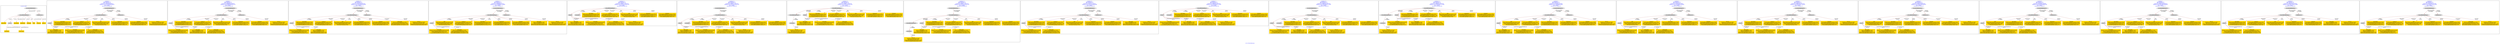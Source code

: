 digraph n0 {
fontcolor="blue"
remincross="true"
label="s12-s-19-artworks.json"
subgraph cluster_0 {
label="1-correct model"
n2[style="filled",color="white",fillcolor="lightgray",label="CulturalHeritageObject1"];
n3[shape="plaintext",style="filled",fillcolor="gold",label="date_made"];
n4[style="filled",color="white",fillcolor="lightgray",label="Person1"];
n5[shape="plaintext",style="filled",fillcolor="gold",label="description"];
n6[shape="plaintext",style="filled",fillcolor="gold",label="dimensions"];
n7[shape="plaintext",style="filled",fillcolor="gold",label="technique"];
n8[shape="plaintext",style="filled",fillcolor="gold",label="title"];
n9[shape="plaintext",style="filled",fillcolor="gold",label="access_id"];
n10[shape="plaintext",style="filled",fillcolor="gold",label="nationality"];
n11[shape="plaintext",style="filled",fillcolor="gold",label="artist_name"];
n12[style="filled",color="white",fillcolor="lightgray",label="EuropeanaAggregation1"];
n13[style="filled",color="white",fillcolor="lightgray",label="WebResource1"];
n14[shape="plaintext",style="filled",fillcolor="gold",label="img_url"];
}
subgraph cluster_1 {
label="candidate 0\nlink coherence:1.0\nnode coherence:1.0\nconfidence:0.4976429843895511\nmapping score:0.6103254392409615\ncost:11.99957\n-precision:0.83-recall:0.83"
n16[style="filled",color="white",fillcolor="lightgray",label="CulturalHeritageObject1"];
n17[style="filled",color="white",fillcolor="lightgray",label="Person1"];
n18[style="filled",color="white",fillcolor="lightgray",label="EuropeanaAggregation1"];
n19[style="filled",color="white",fillcolor="lightgray",label="WebResource1"];
n20[shape="plaintext",style="filled",fillcolor="gold",label="description\n[Person,biographicalInformation,0.452]\n[CulturalHeritageObject,description,0.363]\n[CulturalHeritageObject,title,0.134]\n[CulturalHeritageObject,provenance,0.051]"];
n21[shape="plaintext",style="filled",fillcolor="gold",label="access_id\n[CulturalHeritageObject,extent,0.601]\n[CulturalHeritageObject,description,0.171]\n[CulturalHeritageObject,provenance,0.119]\n[CulturalHeritageObject,title,0.109]"];
n22[shape="plaintext",style="filled",fillcolor="gold",label="date_made\n[Person,dateOfDeath,0.402]\n[Person,dateOfBirth,0.375]\n[CulturalHeritageObject,created,0.115]\n[Person,biographicalInformation,0.109]"];
n23[shape="plaintext",style="filled",fillcolor="gold",label="nationality\n[Person,countryAssociatedWithThePerson,0.862]\n[Person,biographicalInformation,0.079]\n[CulturalHeritageObject,title,0.032]\n[CulturalHeritageObject,description,0.028]"];
n24[shape="plaintext",style="filled",fillcolor="gold",label="title\n[CulturalHeritageObject,description,0.325]\n[Person,biographicalInformation,0.303]\n[CulturalHeritageObject,title,0.279]\n[Document,classLink,0.093]"];
n25[shape="plaintext",style="filled",fillcolor="gold",label="img_url\n[WebResource,classLink,0.685]\n[Document,classLink,0.166]\n[CulturalHeritageObject,provenance,0.088]\n[Person,biographicalInformation,0.06]"];
n26[shape="plaintext",style="filled",fillcolor="gold",label="artist_name\n[Person,nameOfThePerson,0.455]\n[Person,biographicalInformation,0.392]\n[CulturalHeritageObject,description,0.078]\n[CulturalHeritageObject,provenance,0.074]"];
n27[shape="plaintext",style="filled",fillcolor="gold",label="dimensions\n[CulturalHeritageObject,extent,0.632]\n[CulturalHeritageObject,description,0.154]\n[CulturalHeritageObject,title,0.114]\n[CulturalHeritageObject,medium,0.1]"];
n28[shape="plaintext",style="filled",fillcolor="gold",label="technique\n[CulturalHeritageObject,medium,0.683]\n[CulturalHeritageObject,description,0.149]\n[Person,biographicalInformation,0.097]\n[CulturalHeritageObject,title,0.072]"];
}
subgraph cluster_2 {
label="candidate 1\nlink coherence:1.0\nnode coherence:1.0\nconfidence:0.49466836792888014\nmapping score:0.6093339004207378\ncost:11.99957\n-precision:0.83-recall:0.83"
n30[style="filled",color="white",fillcolor="lightgray",label="CulturalHeritageObject1"];
n31[style="filled",color="white",fillcolor="lightgray",label="Person1"];
n32[style="filled",color="white",fillcolor="lightgray",label="EuropeanaAggregation1"];
n33[style="filled",color="white",fillcolor="lightgray",label="WebResource1"];
n34[shape="plaintext",style="filled",fillcolor="gold",label="description\n[Person,biographicalInformation,0.452]\n[CulturalHeritageObject,description,0.363]\n[CulturalHeritageObject,title,0.134]\n[CulturalHeritageObject,provenance,0.051]"];
n35[shape="plaintext",style="filled",fillcolor="gold",label="access_id\n[CulturalHeritageObject,extent,0.601]\n[CulturalHeritageObject,description,0.171]\n[CulturalHeritageObject,provenance,0.119]\n[CulturalHeritageObject,title,0.109]"];
n36[shape="plaintext",style="filled",fillcolor="gold",label="nationality\n[Person,countryAssociatedWithThePerson,0.862]\n[Person,biographicalInformation,0.079]\n[CulturalHeritageObject,title,0.032]\n[CulturalHeritageObject,description,0.028]"];
n37[shape="plaintext",style="filled",fillcolor="gold",label="title\n[CulturalHeritageObject,description,0.325]\n[Person,biographicalInformation,0.303]\n[CulturalHeritageObject,title,0.279]\n[Document,classLink,0.093]"];
n38[shape="plaintext",style="filled",fillcolor="gold",label="img_url\n[WebResource,classLink,0.685]\n[Document,classLink,0.166]\n[CulturalHeritageObject,provenance,0.088]\n[Person,biographicalInformation,0.06]"];
n39[shape="plaintext",style="filled",fillcolor="gold",label="date_made\n[Person,dateOfDeath,0.402]\n[Person,dateOfBirth,0.375]\n[CulturalHeritageObject,created,0.115]\n[Person,biographicalInformation,0.109]"];
n40[shape="plaintext",style="filled",fillcolor="gold",label="artist_name\n[Person,nameOfThePerson,0.455]\n[Person,biographicalInformation,0.392]\n[CulturalHeritageObject,description,0.078]\n[CulturalHeritageObject,provenance,0.074]"];
n41[shape="plaintext",style="filled",fillcolor="gold",label="dimensions\n[CulturalHeritageObject,extent,0.632]\n[CulturalHeritageObject,description,0.154]\n[CulturalHeritageObject,title,0.114]\n[CulturalHeritageObject,medium,0.1]"];
n42[shape="plaintext",style="filled",fillcolor="gold",label="technique\n[CulturalHeritageObject,medium,0.683]\n[CulturalHeritageObject,description,0.149]\n[Person,biographicalInformation,0.097]\n[CulturalHeritageObject,title,0.072]"];
}
subgraph cluster_3 {
label="candidate 10\nlink coherence:1.0\nnode coherence:1.0\nconfidence:0.45235744833634794\nmapping score:0.5952302605565604\ncost:11.99957\n-precision:0.75-recall:0.75"
n44[style="filled",color="white",fillcolor="lightgray",label="CulturalHeritageObject1"];
n45[style="filled",color="white",fillcolor="lightgray",label="Person1"];
n46[style="filled",color="white",fillcolor="lightgray",label="EuropeanaAggregation1"];
n47[style="filled",color="white",fillcolor="lightgray",label="WebResource1"];
n48[shape="plaintext",style="filled",fillcolor="gold",label="description\n[Person,biographicalInformation,0.452]\n[CulturalHeritageObject,description,0.363]\n[CulturalHeritageObject,title,0.134]\n[CulturalHeritageObject,provenance,0.051]"];
n49[shape="plaintext",style="filled",fillcolor="gold",label="access_id\n[CulturalHeritageObject,extent,0.601]\n[CulturalHeritageObject,description,0.171]\n[CulturalHeritageObject,provenance,0.119]\n[CulturalHeritageObject,title,0.109]"];
n50[shape="plaintext",style="filled",fillcolor="gold",label="nationality\n[Person,countryAssociatedWithThePerson,0.862]\n[Person,biographicalInformation,0.079]\n[CulturalHeritageObject,title,0.032]\n[CulturalHeritageObject,description,0.028]"];
n51[shape="plaintext",style="filled",fillcolor="gold",label="title\n[CulturalHeritageObject,description,0.325]\n[Person,biographicalInformation,0.303]\n[CulturalHeritageObject,title,0.279]\n[Document,classLink,0.093]"];
n52[shape="plaintext",style="filled",fillcolor="gold",label="img_url\n[WebResource,classLink,0.685]\n[Document,classLink,0.166]\n[CulturalHeritageObject,provenance,0.088]\n[Person,biographicalInformation,0.06]"];
n53[shape="plaintext",style="filled",fillcolor="gold",label="date_made\n[Person,dateOfDeath,0.402]\n[Person,dateOfBirth,0.375]\n[CulturalHeritageObject,created,0.115]\n[Person,biographicalInformation,0.109]"];
n54[shape="plaintext",style="filled",fillcolor="gold",label="dimensions\n[CulturalHeritageObject,extent,0.632]\n[CulturalHeritageObject,description,0.154]\n[CulturalHeritageObject,title,0.114]\n[CulturalHeritageObject,medium,0.1]"];
n55[shape="plaintext",style="filled",fillcolor="gold",label="technique\n[CulturalHeritageObject,medium,0.683]\n[CulturalHeritageObject,description,0.149]\n[Person,biographicalInformation,0.097]\n[CulturalHeritageObject,title,0.072]"];
n56[shape="plaintext",style="filled",fillcolor="gold",label="artist_name\n[Person,nameOfThePerson,0.455]\n[Person,biographicalInformation,0.392]\n[CulturalHeritageObject,description,0.078]\n[CulturalHeritageObject,provenance,0.074]"];
}
subgraph cluster_4 {
label="candidate 11\nlink coherence:1.0\nnode coherence:1.0\nconfidence:0.4456069281435721\nmapping score:0.5929800871589684\ncost:11.99957\n-precision:0.75-recall:0.75"
n58[style="filled",color="white",fillcolor="lightgray",label="CulturalHeritageObject1"];
n59[style="filled",color="white",fillcolor="lightgray",label="Person1"];
n60[style="filled",color="white",fillcolor="lightgray",label="EuropeanaAggregation1"];
n61[style="filled",color="white",fillcolor="lightgray",label="WebResource1"];
n62[shape="plaintext",style="filled",fillcolor="gold",label="title\n[CulturalHeritageObject,description,0.325]\n[Person,biographicalInformation,0.303]\n[CulturalHeritageObject,title,0.279]\n[Document,classLink,0.093]"];
n63[shape="plaintext",style="filled",fillcolor="gold",label="access_id\n[CulturalHeritageObject,extent,0.601]\n[CulturalHeritageObject,description,0.171]\n[CulturalHeritageObject,provenance,0.119]\n[CulturalHeritageObject,title,0.109]"];
n64[shape="plaintext",style="filled",fillcolor="gold",label="nationality\n[Person,countryAssociatedWithThePerson,0.862]\n[Person,biographicalInformation,0.079]\n[CulturalHeritageObject,title,0.032]\n[CulturalHeritageObject,description,0.028]"];
n65[shape="plaintext",style="filled",fillcolor="gold",label="description\n[Person,biographicalInformation,0.452]\n[CulturalHeritageObject,description,0.363]\n[CulturalHeritageObject,title,0.134]\n[CulturalHeritageObject,provenance,0.051]"];
n66[shape="plaintext",style="filled",fillcolor="gold",label="img_url\n[WebResource,classLink,0.685]\n[Document,classLink,0.166]\n[CulturalHeritageObject,provenance,0.088]\n[Person,biographicalInformation,0.06]"];
n67[shape="plaintext",style="filled",fillcolor="gold",label="artist_name\n[Person,nameOfThePerson,0.455]\n[Person,biographicalInformation,0.392]\n[CulturalHeritageObject,description,0.078]\n[CulturalHeritageObject,provenance,0.074]"];
n68[shape="plaintext",style="filled",fillcolor="gold",label="dimensions\n[CulturalHeritageObject,extent,0.632]\n[CulturalHeritageObject,description,0.154]\n[CulturalHeritageObject,title,0.114]\n[CulturalHeritageObject,medium,0.1]"];
n69[shape="plaintext",style="filled",fillcolor="gold",label="technique\n[CulturalHeritageObject,medium,0.683]\n[CulturalHeritageObject,description,0.149]\n[Person,biographicalInformation,0.097]\n[CulturalHeritageObject,title,0.072]"];
n70[shape="plaintext",style="filled",fillcolor="gold",label="date_made\n[Person,dateOfDeath,0.402]\n[Person,dateOfBirth,0.375]\n[CulturalHeritageObject,created,0.115]\n[Person,biographicalInformation,0.109]"];
}
subgraph cluster_5 {
label="candidate 12\nlink coherence:1.0\nnode coherence:1.0\nconfidence:0.4399671178592239\nmapping score:0.5911001503975191\ncost:10.9998\n-precision:0.64-recall:0.58"
n72[style="filled",color="white",fillcolor="lightgray",label="CulturalHeritageObject1"];
n73[style="filled",color="white",fillcolor="lightgray",label="Person1"];
n74[style="filled",color="white",fillcolor="lightgray",label="Document1"];
n75[shape="plaintext",style="filled",fillcolor="gold",label="description\n[Person,biographicalInformation,0.452]\n[CulturalHeritageObject,description,0.363]\n[CulturalHeritageObject,title,0.134]\n[CulturalHeritageObject,provenance,0.051]"];
n76[shape="plaintext",style="filled",fillcolor="gold",label="access_id\n[CulturalHeritageObject,extent,0.601]\n[CulturalHeritageObject,description,0.171]\n[CulturalHeritageObject,provenance,0.119]\n[CulturalHeritageObject,title,0.109]"];
n77[shape="plaintext",style="filled",fillcolor="gold",label="date_made\n[Person,dateOfDeath,0.402]\n[Person,dateOfBirth,0.375]\n[CulturalHeritageObject,created,0.115]\n[Person,biographicalInformation,0.109]"];
n78[shape="plaintext",style="filled",fillcolor="gold",label="nationality\n[Person,countryAssociatedWithThePerson,0.862]\n[Person,biographicalInformation,0.079]\n[CulturalHeritageObject,title,0.032]\n[CulturalHeritageObject,description,0.028]"];
n79[shape="plaintext",style="filled",fillcolor="gold",label="title\n[CulturalHeritageObject,description,0.325]\n[Person,biographicalInformation,0.303]\n[CulturalHeritageObject,title,0.279]\n[Document,classLink,0.093]"];
n80[shape="plaintext",style="filled",fillcolor="gold",label="artist_name\n[Person,nameOfThePerson,0.455]\n[Person,biographicalInformation,0.392]\n[CulturalHeritageObject,description,0.078]\n[CulturalHeritageObject,provenance,0.074]"];
n81[shape="plaintext",style="filled",fillcolor="gold",label="img_url\n[WebResource,classLink,0.685]\n[Document,classLink,0.166]\n[CulturalHeritageObject,provenance,0.088]\n[Person,biographicalInformation,0.06]"];
n82[shape="plaintext",style="filled",fillcolor="gold",label="dimensions\n[CulturalHeritageObject,extent,0.632]\n[CulturalHeritageObject,description,0.154]\n[CulturalHeritageObject,title,0.114]\n[CulturalHeritageObject,medium,0.1]"];
n83[shape="plaintext",style="filled",fillcolor="gold",label="technique\n[CulturalHeritageObject,medium,0.683]\n[CulturalHeritageObject,description,0.149]\n[Person,biographicalInformation,0.097]\n[CulturalHeritageObject,title,0.072]"];
}
subgraph cluster_6 {
label="candidate 13\nlink coherence:1.0\nnode coherence:1.0\nconfidence:0.4399671178592239\nmapping score:0.5911001503975191\ncost:11.99967\n-precision:0.67-recall:0.67"
n85[style="filled",color="white",fillcolor="lightgray",label="CulturalHeritageObject1"];
n86[style="filled",color="white",fillcolor="lightgray",label="Person1"];
n87[style="filled",color="white",fillcolor="lightgray",label="Document1"];
n88[style="filled",color="white",fillcolor="lightgray",label="EuropeanaAggregation1"];
n89[shape="plaintext",style="filled",fillcolor="gold",label="description\n[Person,biographicalInformation,0.452]\n[CulturalHeritageObject,description,0.363]\n[CulturalHeritageObject,title,0.134]\n[CulturalHeritageObject,provenance,0.051]"];
n90[shape="plaintext",style="filled",fillcolor="gold",label="access_id\n[CulturalHeritageObject,extent,0.601]\n[CulturalHeritageObject,description,0.171]\n[CulturalHeritageObject,provenance,0.119]\n[CulturalHeritageObject,title,0.109]"];
n91[shape="plaintext",style="filled",fillcolor="gold",label="date_made\n[Person,dateOfDeath,0.402]\n[Person,dateOfBirth,0.375]\n[CulturalHeritageObject,created,0.115]\n[Person,biographicalInformation,0.109]"];
n92[shape="plaintext",style="filled",fillcolor="gold",label="nationality\n[Person,countryAssociatedWithThePerson,0.862]\n[Person,biographicalInformation,0.079]\n[CulturalHeritageObject,title,0.032]\n[CulturalHeritageObject,description,0.028]"];
n93[shape="plaintext",style="filled",fillcolor="gold",label="title\n[CulturalHeritageObject,description,0.325]\n[Person,biographicalInformation,0.303]\n[CulturalHeritageObject,title,0.279]\n[Document,classLink,0.093]"];
n94[shape="plaintext",style="filled",fillcolor="gold",label="artist_name\n[Person,nameOfThePerson,0.455]\n[Person,biographicalInformation,0.392]\n[CulturalHeritageObject,description,0.078]\n[CulturalHeritageObject,provenance,0.074]"];
n95[shape="plaintext",style="filled",fillcolor="gold",label="img_url\n[WebResource,classLink,0.685]\n[Document,classLink,0.166]\n[CulturalHeritageObject,provenance,0.088]\n[Person,biographicalInformation,0.06]"];
n96[shape="plaintext",style="filled",fillcolor="gold",label="dimensions\n[CulturalHeritageObject,extent,0.632]\n[CulturalHeritageObject,description,0.154]\n[CulturalHeritageObject,title,0.114]\n[CulturalHeritageObject,medium,0.1]"];
n97[shape="plaintext",style="filled",fillcolor="gold",label="technique\n[CulturalHeritageObject,medium,0.683]\n[CulturalHeritageObject,description,0.149]\n[Person,biographicalInformation,0.097]\n[CulturalHeritageObject,title,0.072]"];
}
subgraph cluster_7 {
label="candidate 14\nlink coherence:1.0\nnode coherence:1.0\nconfidence:0.4399671178592239\nmapping score:0.5911001503975191\ncost:11.99979\n-precision:0.58-recall:0.58"
n99[style="filled",color="white",fillcolor="lightgray",label="CulturalHeritageObject1"];
n100[style="filled",color="white",fillcolor="lightgray",label="CulturalHeritageObject2"];
n101[style="filled",color="white",fillcolor="lightgray",label="Person1"];
n102[style="filled",color="white",fillcolor="lightgray",label="Document2"];
n103[shape="plaintext",style="filled",fillcolor="gold",label="description\n[Person,biographicalInformation,0.452]\n[CulturalHeritageObject,description,0.363]\n[CulturalHeritageObject,title,0.134]\n[CulturalHeritageObject,provenance,0.051]"];
n104[shape="plaintext",style="filled",fillcolor="gold",label="access_id\n[CulturalHeritageObject,extent,0.601]\n[CulturalHeritageObject,description,0.171]\n[CulturalHeritageObject,provenance,0.119]\n[CulturalHeritageObject,title,0.109]"];
n105[shape="plaintext",style="filled",fillcolor="gold",label="date_made\n[Person,dateOfDeath,0.402]\n[Person,dateOfBirth,0.375]\n[CulturalHeritageObject,created,0.115]\n[Person,biographicalInformation,0.109]"];
n106[shape="plaintext",style="filled",fillcolor="gold",label="nationality\n[Person,countryAssociatedWithThePerson,0.862]\n[Person,biographicalInformation,0.079]\n[CulturalHeritageObject,title,0.032]\n[CulturalHeritageObject,description,0.028]"];
n107[shape="plaintext",style="filled",fillcolor="gold",label="title\n[CulturalHeritageObject,description,0.325]\n[Person,biographicalInformation,0.303]\n[CulturalHeritageObject,title,0.279]\n[Document,classLink,0.093]"];
n108[shape="plaintext",style="filled",fillcolor="gold",label="img_url\n[WebResource,classLink,0.685]\n[Document,classLink,0.166]\n[CulturalHeritageObject,provenance,0.088]\n[Person,biographicalInformation,0.06]"];
n109[shape="plaintext",style="filled",fillcolor="gold",label="artist_name\n[Person,nameOfThePerson,0.455]\n[Person,biographicalInformation,0.392]\n[CulturalHeritageObject,description,0.078]\n[CulturalHeritageObject,provenance,0.074]"];
n110[shape="plaintext",style="filled",fillcolor="gold",label="dimensions\n[CulturalHeritageObject,extent,0.632]\n[CulturalHeritageObject,description,0.154]\n[CulturalHeritageObject,title,0.114]\n[CulturalHeritageObject,medium,0.1]"];
n111[shape="plaintext",style="filled",fillcolor="gold",label="technique\n[CulturalHeritageObject,medium,0.683]\n[CulturalHeritageObject,description,0.149]\n[Person,biographicalInformation,0.097]\n[CulturalHeritageObject,title,0.072]"];
}
subgraph cluster_8 {
label="candidate 15\nlink coherence:1.0\nnode coherence:1.0\nconfidence:0.4399671178592239\nmapping score:0.5911001503975191\ncost:12.99966\n-precision:0.62-recall:0.67"
n113[style="filled",color="white",fillcolor="lightgray",label="CulturalHeritageObject1"];
n114[style="filled",color="white",fillcolor="lightgray",label="CulturalHeritageObject2"];
n115[style="filled",color="white",fillcolor="lightgray",label="Person1"];
n116[style="filled",color="white",fillcolor="lightgray",label="Document2"];
n117[style="filled",color="white",fillcolor="lightgray",label="EuropeanaAggregation1"];
n118[shape="plaintext",style="filled",fillcolor="gold",label="description\n[Person,biographicalInformation,0.452]\n[CulturalHeritageObject,description,0.363]\n[CulturalHeritageObject,title,0.134]\n[CulturalHeritageObject,provenance,0.051]"];
n119[shape="plaintext",style="filled",fillcolor="gold",label="access_id\n[CulturalHeritageObject,extent,0.601]\n[CulturalHeritageObject,description,0.171]\n[CulturalHeritageObject,provenance,0.119]\n[CulturalHeritageObject,title,0.109]"];
n120[shape="plaintext",style="filled",fillcolor="gold",label="date_made\n[Person,dateOfDeath,0.402]\n[Person,dateOfBirth,0.375]\n[CulturalHeritageObject,created,0.115]\n[Person,biographicalInformation,0.109]"];
n121[shape="plaintext",style="filled",fillcolor="gold",label="nationality\n[Person,countryAssociatedWithThePerson,0.862]\n[Person,biographicalInformation,0.079]\n[CulturalHeritageObject,title,0.032]\n[CulturalHeritageObject,description,0.028]"];
n122[shape="plaintext",style="filled",fillcolor="gold",label="title\n[CulturalHeritageObject,description,0.325]\n[Person,biographicalInformation,0.303]\n[CulturalHeritageObject,title,0.279]\n[Document,classLink,0.093]"];
n123[shape="plaintext",style="filled",fillcolor="gold",label="img_url\n[WebResource,classLink,0.685]\n[Document,classLink,0.166]\n[CulturalHeritageObject,provenance,0.088]\n[Person,biographicalInformation,0.06]"];
n124[shape="plaintext",style="filled",fillcolor="gold",label="artist_name\n[Person,nameOfThePerson,0.455]\n[Person,biographicalInformation,0.392]\n[CulturalHeritageObject,description,0.078]\n[CulturalHeritageObject,provenance,0.074]"];
n125[shape="plaintext",style="filled",fillcolor="gold",label="dimensions\n[CulturalHeritageObject,extent,0.632]\n[CulturalHeritageObject,description,0.154]\n[CulturalHeritageObject,title,0.114]\n[CulturalHeritageObject,medium,0.1]"];
n126[shape="plaintext",style="filled",fillcolor="gold",label="technique\n[CulturalHeritageObject,medium,0.683]\n[CulturalHeritageObject,description,0.149]\n[Person,biographicalInformation,0.097]\n[CulturalHeritageObject,title,0.072]"];
}
subgraph cluster_9 {
label="candidate 16\nlink coherence:1.0\nnode coherence:1.0\nconfidence:0.4370222772585371\nmapping score:0.5901185368639568\ncost:11.99957\n-precision:0.83-recall:0.83"
n128[style="filled",color="white",fillcolor="lightgray",label="CulturalHeritageObject1"];
n129[style="filled",color="white",fillcolor="lightgray",label="Person1"];
n130[style="filled",color="white",fillcolor="lightgray",label="EuropeanaAggregation1"];
n131[style="filled",color="white",fillcolor="lightgray",label="WebResource1"];
n132[shape="plaintext",style="filled",fillcolor="gold",label="description\n[Person,biographicalInformation,0.452]\n[CulturalHeritageObject,description,0.363]\n[CulturalHeritageObject,title,0.134]\n[CulturalHeritageObject,provenance,0.051]"];
n133[shape="plaintext",style="filled",fillcolor="gold",label="access_id\n[CulturalHeritageObject,extent,0.601]\n[CulturalHeritageObject,description,0.171]\n[CulturalHeritageObject,provenance,0.119]\n[CulturalHeritageObject,title,0.109]"];
n134[shape="plaintext",style="filled",fillcolor="gold",label="nationality\n[Person,countryAssociatedWithThePerson,0.862]\n[Person,biographicalInformation,0.079]\n[CulturalHeritageObject,title,0.032]\n[CulturalHeritageObject,description,0.028]"];
n135[shape="plaintext",style="filled",fillcolor="gold",label="title\n[CulturalHeritageObject,description,0.325]\n[Person,biographicalInformation,0.303]\n[CulturalHeritageObject,title,0.279]\n[Document,classLink,0.093]"];
n136[shape="plaintext",style="filled",fillcolor="gold",label="img_url\n[WebResource,classLink,0.685]\n[Document,classLink,0.166]\n[CulturalHeritageObject,provenance,0.088]\n[Person,biographicalInformation,0.06]"];
n137[shape="plaintext",style="filled",fillcolor="gold",label="artist_name\n[Person,nameOfThePerson,0.455]\n[Person,biographicalInformation,0.392]\n[CulturalHeritageObject,description,0.078]\n[CulturalHeritageObject,provenance,0.074]"];
n138[shape="plaintext",style="filled",fillcolor="gold",label="dimensions\n[CulturalHeritageObject,extent,0.632]\n[CulturalHeritageObject,description,0.154]\n[CulturalHeritageObject,title,0.114]\n[CulturalHeritageObject,medium,0.1]"];
n139[shape="plaintext",style="filled",fillcolor="gold",label="technique\n[CulturalHeritageObject,medium,0.683]\n[CulturalHeritageObject,description,0.149]\n[Person,biographicalInformation,0.097]\n[CulturalHeritageObject,title,0.072]"];
n140[shape="plaintext",style="filled",fillcolor="gold",label="date_made\n[Person,dateOfDeath,0.402]\n[Person,dateOfBirth,0.375]\n[CulturalHeritageObject,created,0.115]\n[Person,biographicalInformation,0.109]"];
}
subgraph cluster_10 {
label="candidate 17\nlink coherence:1.0\nnode coherence:1.0\nconfidence:0.43699250139855284\nmapping score:0.5901086115772954\ncost:10.9998\n-precision:0.64-recall:0.58"
n142[style="filled",color="white",fillcolor="lightgray",label="CulturalHeritageObject1"];
n143[style="filled",color="white",fillcolor="lightgray",label="Person1"];
n144[style="filled",color="white",fillcolor="lightgray",label="Document1"];
n145[shape="plaintext",style="filled",fillcolor="gold",label="description\n[Person,biographicalInformation,0.452]\n[CulturalHeritageObject,description,0.363]\n[CulturalHeritageObject,title,0.134]\n[CulturalHeritageObject,provenance,0.051]"];
n146[shape="plaintext",style="filled",fillcolor="gold",label="access_id\n[CulturalHeritageObject,extent,0.601]\n[CulturalHeritageObject,description,0.171]\n[CulturalHeritageObject,provenance,0.119]\n[CulturalHeritageObject,title,0.109]"];
n147[shape="plaintext",style="filled",fillcolor="gold",label="nationality\n[Person,countryAssociatedWithThePerson,0.862]\n[Person,biographicalInformation,0.079]\n[CulturalHeritageObject,title,0.032]\n[CulturalHeritageObject,description,0.028]"];
n148[shape="plaintext",style="filled",fillcolor="gold",label="title\n[CulturalHeritageObject,description,0.325]\n[Person,biographicalInformation,0.303]\n[CulturalHeritageObject,title,0.279]\n[Document,classLink,0.093]"];
n149[shape="plaintext",style="filled",fillcolor="gold",label="date_made\n[Person,dateOfDeath,0.402]\n[Person,dateOfBirth,0.375]\n[CulturalHeritageObject,created,0.115]\n[Person,biographicalInformation,0.109]"];
n150[shape="plaintext",style="filled",fillcolor="gold",label="artist_name\n[Person,nameOfThePerson,0.455]\n[Person,biographicalInformation,0.392]\n[CulturalHeritageObject,description,0.078]\n[CulturalHeritageObject,provenance,0.074]"];
n151[shape="plaintext",style="filled",fillcolor="gold",label="img_url\n[WebResource,classLink,0.685]\n[Document,classLink,0.166]\n[CulturalHeritageObject,provenance,0.088]\n[Person,biographicalInformation,0.06]"];
n152[shape="plaintext",style="filled",fillcolor="gold",label="dimensions\n[CulturalHeritageObject,extent,0.632]\n[CulturalHeritageObject,description,0.154]\n[CulturalHeritageObject,title,0.114]\n[CulturalHeritageObject,medium,0.1]"];
n153[shape="plaintext",style="filled",fillcolor="gold",label="technique\n[CulturalHeritageObject,medium,0.683]\n[CulturalHeritageObject,description,0.149]\n[Person,biographicalInformation,0.097]\n[CulturalHeritageObject,title,0.072]"];
}
subgraph cluster_11 {
label="candidate 18\nlink coherence:1.0\nnode coherence:1.0\nconfidence:0.43699250139855284\nmapping score:0.5901086115772954\ncost:11.99967\n-precision:0.67-recall:0.67"
n155[style="filled",color="white",fillcolor="lightgray",label="CulturalHeritageObject1"];
n156[style="filled",color="white",fillcolor="lightgray",label="Person1"];
n157[style="filled",color="white",fillcolor="lightgray",label="Document1"];
n158[style="filled",color="white",fillcolor="lightgray",label="EuropeanaAggregation1"];
n159[shape="plaintext",style="filled",fillcolor="gold",label="description\n[Person,biographicalInformation,0.452]\n[CulturalHeritageObject,description,0.363]\n[CulturalHeritageObject,title,0.134]\n[CulturalHeritageObject,provenance,0.051]"];
n160[shape="plaintext",style="filled",fillcolor="gold",label="access_id\n[CulturalHeritageObject,extent,0.601]\n[CulturalHeritageObject,description,0.171]\n[CulturalHeritageObject,provenance,0.119]\n[CulturalHeritageObject,title,0.109]"];
n161[shape="plaintext",style="filled",fillcolor="gold",label="nationality\n[Person,countryAssociatedWithThePerson,0.862]\n[Person,biographicalInformation,0.079]\n[CulturalHeritageObject,title,0.032]\n[CulturalHeritageObject,description,0.028]"];
n162[shape="plaintext",style="filled",fillcolor="gold",label="title\n[CulturalHeritageObject,description,0.325]\n[Person,biographicalInformation,0.303]\n[CulturalHeritageObject,title,0.279]\n[Document,classLink,0.093]"];
n163[shape="plaintext",style="filled",fillcolor="gold",label="date_made\n[Person,dateOfDeath,0.402]\n[Person,dateOfBirth,0.375]\n[CulturalHeritageObject,created,0.115]\n[Person,biographicalInformation,0.109]"];
n164[shape="plaintext",style="filled",fillcolor="gold",label="artist_name\n[Person,nameOfThePerson,0.455]\n[Person,biographicalInformation,0.392]\n[CulturalHeritageObject,description,0.078]\n[CulturalHeritageObject,provenance,0.074]"];
n165[shape="plaintext",style="filled",fillcolor="gold",label="img_url\n[WebResource,classLink,0.685]\n[Document,classLink,0.166]\n[CulturalHeritageObject,provenance,0.088]\n[Person,biographicalInformation,0.06]"];
n166[shape="plaintext",style="filled",fillcolor="gold",label="dimensions\n[CulturalHeritageObject,extent,0.632]\n[CulturalHeritageObject,description,0.154]\n[CulturalHeritageObject,title,0.114]\n[CulturalHeritageObject,medium,0.1]"];
n167[shape="plaintext",style="filled",fillcolor="gold",label="technique\n[CulturalHeritageObject,medium,0.683]\n[CulturalHeritageObject,description,0.149]\n[Person,biographicalInformation,0.097]\n[CulturalHeritageObject,title,0.072]"];
}
subgraph cluster_12 {
label="candidate 19\nlink coherence:1.0\nnode coherence:1.0\nconfidence:0.43699250139855284\nmapping score:0.5901086115772954\ncost:11.99979\n-precision:0.58-recall:0.58"
n169[style="filled",color="white",fillcolor="lightgray",label="CulturalHeritageObject1"];
n170[style="filled",color="white",fillcolor="lightgray",label="CulturalHeritageObject2"];
n171[style="filled",color="white",fillcolor="lightgray",label="Person1"];
n172[style="filled",color="white",fillcolor="lightgray",label="Document2"];
n173[shape="plaintext",style="filled",fillcolor="gold",label="description\n[Person,biographicalInformation,0.452]\n[CulturalHeritageObject,description,0.363]\n[CulturalHeritageObject,title,0.134]\n[CulturalHeritageObject,provenance,0.051]"];
n174[shape="plaintext",style="filled",fillcolor="gold",label="access_id\n[CulturalHeritageObject,extent,0.601]\n[CulturalHeritageObject,description,0.171]\n[CulturalHeritageObject,provenance,0.119]\n[CulturalHeritageObject,title,0.109]"];
n175[shape="plaintext",style="filled",fillcolor="gold",label="nationality\n[Person,countryAssociatedWithThePerson,0.862]\n[Person,biographicalInformation,0.079]\n[CulturalHeritageObject,title,0.032]\n[CulturalHeritageObject,description,0.028]"];
n176[shape="plaintext",style="filled",fillcolor="gold",label="title\n[CulturalHeritageObject,description,0.325]\n[Person,biographicalInformation,0.303]\n[CulturalHeritageObject,title,0.279]\n[Document,classLink,0.093]"];
n177[shape="plaintext",style="filled",fillcolor="gold",label="img_url\n[WebResource,classLink,0.685]\n[Document,classLink,0.166]\n[CulturalHeritageObject,provenance,0.088]\n[Person,biographicalInformation,0.06]"];
n178[shape="plaintext",style="filled",fillcolor="gold",label="date_made\n[Person,dateOfDeath,0.402]\n[Person,dateOfBirth,0.375]\n[CulturalHeritageObject,created,0.115]\n[Person,biographicalInformation,0.109]"];
n179[shape="plaintext",style="filled",fillcolor="gold",label="artist_name\n[Person,nameOfThePerson,0.455]\n[Person,biographicalInformation,0.392]\n[CulturalHeritageObject,description,0.078]\n[CulturalHeritageObject,provenance,0.074]"];
n180[shape="plaintext",style="filled",fillcolor="gold",label="dimensions\n[CulturalHeritageObject,extent,0.632]\n[CulturalHeritageObject,description,0.154]\n[CulturalHeritageObject,title,0.114]\n[CulturalHeritageObject,medium,0.1]"];
n181[shape="plaintext",style="filled",fillcolor="gold",label="technique\n[CulturalHeritageObject,medium,0.683]\n[CulturalHeritageObject,description,0.149]\n[Person,biographicalInformation,0.097]\n[CulturalHeritageObject,title,0.072]"];
}
subgraph cluster_13 {
label="candidate 2\nlink coherence:1.0\nnode coherence:1.0\nconfidence:0.4774365527405568\nmapping score:0.60358996202463\ncost:11.99957\n-precision:0.67-recall:0.67"
n183[style="filled",color="white",fillcolor="lightgray",label="CulturalHeritageObject1"];
n184[style="filled",color="white",fillcolor="lightgray",label="Person1"];
n185[style="filled",color="white",fillcolor="lightgray",label="EuropeanaAggregation1"];
n186[style="filled",color="white",fillcolor="lightgray",label="WebResource1"];
n187[shape="plaintext",style="filled",fillcolor="gold",label="title\n[CulturalHeritageObject,description,0.325]\n[Person,biographicalInformation,0.303]\n[CulturalHeritageObject,title,0.279]\n[Document,classLink,0.093]"];
n188[shape="plaintext",style="filled",fillcolor="gold",label="access_id\n[CulturalHeritageObject,extent,0.601]\n[CulturalHeritageObject,description,0.171]\n[CulturalHeritageObject,provenance,0.119]\n[CulturalHeritageObject,title,0.109]"];
n189[shape="plaintext",style="filled",fillcolor="gold",label="date_made\n[Person,dateOfDeath,0.402]\n[Person,dateOfBirth,0.375]\n[CulturalHeritageObject,created,0.115]\n[Person,biographicalInformation,0.109]"];
n190[shape="plaintext",style="filled",fillcolor="gold",label="nationality\n[Person,countryAssociatedWithThePerson,0.862]\n[Person,biographicalInformation,0.079]\n[CulturalHeritageObject,title,0.032]\n[CulturalHeritageObject,description,0.028]"];
n191[shape="plaintext",style="filled",fillcolor="gold",label="description\n[Person,biographicalInformation,0.452]\n[CulturalHeritageObject,description,0.363]\n[CulturalHeritageObject,title,0.134]\n[CulturalHeritageObject,provenance,0.051]"];
n192[shape="plaintext",style="filled",fillcolor="gold",label="img_url\n[WebResource,classLink,0.685]\n[Document,classLink,0.166]\n[CulturalHeritageObject,provenance,0.088]\n[Person,biographicalInformation,0.06]"];
n193[shape="plaintext",style="filled",fillcolor="gold",label="artist_name\n[Person,nameOfThePerson,0.455]\n[Person,biographicalInformation,0.392]\n[CulturalHeritageObject,description,0.078]\n[CulturalHeritageObject,provenance,0.074]"];
n194[shape="plaintext",style="filled",fillcolor="gold",label="dimensions\n[CulturalHeritageObject,extent,0.632]\n[CulturalHeritageObject,description,0.154]\n[CulturalHeritageObject,title,0.114]\n[CulturalHeritageObject,medium,0.1]"];
n195[shape="plaintext",style="filled",fillcolor="gold",label="technique\n[CulturalHeritageObject,medium,0.683]\n[CulturalHeritageObject,description,0.149]\n[Person,biographicalInformation,0.097]\n[CulturalHeritageObject,title,0.072]"];
}
subgraph cluster_14 {
label="candidate 3\nlink coherence:1.0\nnode coherence:1.0\nconfidence:0.4744619362798857\nmapping score:0.6025984232044063\ncost:11.99957\n-precision:0.67-recall:0.67"
n197[style="filled",color="white",fillcolor="lightgray",label="CulturalHeritageObject1"];
n198[style="filled",color="white",fillcolor="lightgray",label="Person1"];
n199[style="filled",color="white",fillcolor="lightgray",label="EuropeanaAggregation1"];
n200[style="filled",color="white",fillcolor="lightgray",label="WebResource1"];
n201[shape="plaintext",style="filled",fillcolor="gold",label="title\n[CulturalHeritageObject,description,0.325]\n[Person,biographicalInformation,0.303]\n[CulturalHeritageObject,title,0.279]\n[Document,classLink,0.093]"];
n202[shape="plaintext",style="filled",fillcolor="gold",label="access_id\n[CulturalHeritageObject,extent,0.601]\n[CulturalHeritageObject,description,0.171]\n[CulturalHeritageObject,provenance,0.119]\n[CulturalHeritageObject,title,0.109]"];
n203[shape="plaintext",style="filled",fillcolor="gold",label="nationality\n[Person,countryAssociatedWithThePerson,0.862]\n[Person,biographicalInformation,0.079]\n[CulturalHeritageObject,title,0.032]\n[CulturalHeritageObject,description,0.028]"];
n204[shape="plaintext",style="filled",fillcolor="gold",label="description\n[Person,biographicalInformation,0.452]\n[CulturalHeritageObject,description,0.363]\n[CulturalHeritageObject,title,0.134]\n[CulturalHeritageObject,provenance,0.051]"];
n205[shape="plaintext",style="filled",fillcolor="gold",label="img_url\n[WebResource,classLink,0.685]\n[Document,classLink,0.166]\n[CulturalHeritageObject,provenance,0.088]\n[Person,biographicalInformation,0.06]"];
n206[shape="plaintext",style="filled",fillcolor="gold",label="date_made\n[Person,dateOfDeath,0.402]\n[Person,dateOfBirth,0.375]\n[CulturalHeritageObject,created,0.115]\n[Person,biographicalInformation,0.109]"];
n207[shape="plaintext",style="filled",fillcolor="gold",label="artist_name\n[Person,nameOfThePerson,0.455]\n[Person,biographicalInformation,0.392]\n[CulturalHeritageObject,description,0.078]\n[CulturalHeritageObject,provenance,0.074]"];
n208[shape="plaintext",style="filled",fillcolor="gold",label="dimensions\n[CulturalHeritageObject,extent,0.632]\n[CulturalHeritageObject,description,0.154]\n[CulturalHeritageObject,title,0.114]\n[CulturalHeritageObject,medium,0.1]"];
n209[shape="plaintext",style="filled",fillcolor="gold",label="technique\n[CulturalHeritageObject,medium,0.683]\n[CulturalHeritageObject,description,0.149]\n[Person,biographicalInformation,0.097]\n[CulturalHeritageObject,title,0.072]"];
}
subgraph cluster_15 {
label="candidate 4\nlink coherence:1.0\nnode coherence:1.0\nconfidence:0.46885190185552184\nmapping score:0.6007284117296183\ncost:11.99957\n-precision:0.75-recall:0.75"
n211[style="filled",color="white",fillcolor="lightgray",label="CulturalHeritageObject1"];
n212[style="filled",color="white",fillcolor="lightgray",label="Person1"];
n213[style="filled",color="white",fillcolor="lightgray",label="EuropeanaAggregation1"];
n214[style="filled",color="white",fillcolor="lightgray",label="WebResource1"];
n215[shape="plaintext",style="filled",fillcolor="gold",label="description\n[Person,biographicalInformation,0.452]\n[CulturalHeritageObject,description,0.363]\n[CulturalHeritageObject,title,0.134]\n[CulturalHeritageObject,provenance,0.051]"];
n216[shape="plaintext",style="filled",fillcolor="gold",label="access_id\n[CulturalHeritageObject,extent,0.601]\n[CulturalHeritageObject,description,0.171]\n[CulturalHeritageObject,provenance,0.119]\n[CulturalHeritageObject,title,0.109]"];
n217[shape="plaintext",style="filled",fillcolor="gold",label="date_made\n[Person,dateOfDeath,0.402]\n[Person,dateOfBirth,0.375]\n[CulturalHeritageObject,created,0.115]\n[Person,biographicalInformation,0.109]"];
n218[shape="plaintext",style="filled",fillcolor="gold",label="nationality\n[Person,countryAssociatedWithThePerson,0.862]\n[Person,biographicalInformation,0.079]\n[CulturalHeritageObject,title,0.032]\n[CulturalHeritageObject,description,0.028]"];
n219[shape="plaintext",style="filled",fillcolor="gold",label="title\n[CulturalHeritageObject,description,0.325]\n[Person,biographicalInformation,0.303]\n[CulturalHeritageObject,title,0.279]\n[Document,classLink,0.093]"];
n220[shape="plaintext",style="filled",fillcolor="gold",label="img_url\n[WebResource,classLink,0.685]\n[Document,classLink,0.166]\n[CulturalHeritageObject,provenance,0.088]\n[Person,biographicalInformation,0.06]"];
n221[shape="plaintext",style="filled",fillcolor="gold",label="artist_name\n[Person,nameOfThePerson,0.455]\n[Person,biographicalInformation,0.392]\n[CulturalHeritageObject,description,0.078]\n[CulturalHeritageObject,provenance,0.074]"];
n222[shape="plaintext",style="filled",fillcolor="gold",label="dimensions\n[CulturalHeritageObject,extent,0.632]\n[CulturalHeritageObject,description,0.154]\n[CulturalHeritageObject,title,0.114]\n[CulturalHeritageObject,medium,0.1]"];
n223[shape="plaintext",style="filled",fillcolor="gold",label="technique\n[CulturalHeritageObject,medium,0.683]\n[CulturalHeritageObject,description,0.149]\n[Person,biographicalInformation,0.097]\n[CulturalHeritageObject,title,0.072]"];
}
subgraph cluster_16 {
label="candidate 5\nlink coherence:1.0\nnode coherence:1.0\nconfidence:0.4682322069652828\nmapping score:0.6005218467662053\ncost:11.99957\n-precision:0.67-recall:0.67"
n225[style="filled",color="white",fillcolor="lightgray",label="CulturalHeritageObject1"];
n226[style="filled",color="white",fillcolor="lightgray",label="Person1"];
n227[style="filled",color="white",fillcolor="lightgray",label="EuropeanaAggregation1"];
n228[style="filled",color="white",fillcolor="lightgray",label="WebResource1"];
n229[shape="plaintext",style="filled",fillcolor="gold",label="title\n[CulturalHeritageObject,description,0.325]\n[Person,biographicalInformation,0.303]\n[CulturalHeritageObject,title,0.279]\n[Document,classLink,0.093]"];
n230[shape="plaintext",style="filled",fillcolor="gold",label="description\n[Person,biographicalInformation,0.452]\n[CulturalHeritageObject,description,0.363]\n[CulturalHeritageObject,title,0.134]\n[CulturalHeritageObject,provenance,0.051]"];
n231[shape="plaintext",style="filled",fillcolor="gold",label="date_made\n[Person,dateOfDeath,0.402]\n[Person,dateOfBirth,0.375]\n[CulturalHeritageObject,created,0.115]\n[Person,biographicalInformation,0.109]"];
n232[shape="plaintext",style="filled",fillcolor="gold",label="nationality\n[Person,countryAssociatedWithThePerson,0.862]\n[Person,biographicalInformation,0.079]\n[CulturalHeritageObject,title,0.032]\n[CulturalHeritageObject,description,0.028]"];
n233[shape="plaintext",style="filled",fillcolor="gold",label="img_url\n[WebResource,classLink,0.685]\n[Document,classLink,0.166]\n[CulturalHeritageObject,provenance,0.088]\n[Person,biographicalInformation,0.06]"];
n234[shape="plaintext",style="filled",fillcolor="gold",label="artist_name\n[Person,nameOfThePerson,0.455]\n[Person,biographicalInformation,0.392]\n[CulturalHeritageObject,description,0.078]\n[CulturalHeritageObject,provenance,0.074]"];
n235[shape="plaintext",style="filled",fillcolor="gold",label="dimensions\n[CulturalHeritageObject,extent,0.632]\n[CulturalHeritageObject,description,0.154]\n[CulturalHeritageObject,title,0.114]\n[CulturalHeritageObject,medium,0.1]"];
n236[shape="plaintext",style="filled",fillcolor="gold",label="technique\n[CulturalHeritageObject,medium,0.683]\n[CulturalHeritageObject,description,0.149]\n[Person,biographicalInformation,0.097]\n[CulturalHeritageObject,title,0.072]"];
n237[shape="plaintext",style="filled",fillcolor="gold",label="access_id\n[CulturalHeritageObject,extent,0.601]\n[CulturalHeritageObject,description,0.171]\n[CulturalHeritageObject,provenance,0.119]\n[CulturalHeritageObject,title,0.109]"];
}
subgraph cluster_17 {
label="candidate 6\nlink coherence:1.0\nnode coherence:1.0\nconfidence:0.4672099272608685\nmapping score:0.6001810868647339\ncost:11.99957\n-precision:0.67-recall:0.67"
n239[style="filled",color="white",fillcolor="lightgray",label="CulturalHeritageObject1"];
n240[style="filled",color="white",fillcolor="lightgray",label="Person1"];
n241[style="filled",color="white",fillcolor="lightgray",label="EuropeanaAggregation1"];
n242[style="filled",color="white",fillcolor="lightgray",label="WebResource1"];
n243[shape="plaintext",style="filled",fillcolor="gold",label="title\n[CulturalHeritageObject,description,0.325]\n[Person,biographicalInformation,0.303]\n[CulturalHeritageObject,title,0.279]\n[Document,classLink,0.093]"];
n244[shape="plaintext",style="filled",fillcolor="gold",label="description\n[Person,biographicalInformation,0.452]\n[CulturalHeritageObject,description,0.363]\n[CulturalHeritageObject,title,0.134]\n[CulturalHeritageObject,provenance,0.051]"];
n245[shape="plaintext",style="filled",fillcolor="gold",label="date_made\n[Person,dateOfDeath,0.402]\n[Person,dateOfBirth,0.375]\n[CulturalHeritageObject,created,0.115]\n[Person,biographicalInformation,0.109]"];
n246[shape="plaintext",style="filled",fillcolor="gold",label="nationality\n[Person,countryAssociatedWithThePerson,0.862]\n[Person,biographicalInformation,0.079]\n[CulturalHeritageObject,title,0.032]\n[CulturalHeritageObject,description,0.028]"];
n247[shape="plaintext",style="filled",fillcolor="gold",label="access_id\n[CulturalHeritageObject,extent,0.601]\n[CulturalHeritageObject,description,0.171]\n[CulturalHeritageObject,provenance,0.119]\n[CulturalHeritageObject,title,0.109]"];
n248[shape="plaintext",style="filled",fillcolor="gold",label="img_url\n[WebResource,classLink,0.685]\n[Document,classLink,0.166]\n[CulturalHeritageObject,provenance,0.088]\n[Person,biographicalInformation,0.06]"];
n249[shape="plaintext",style="filled",fillcolor="gold",label="artist_name\n[Person,nameOfThePerson,0.455]\n[Person,biographicalInformation,0.392]\n[CulturalHeritageObject,description,0.078]\n[CulturalHeritageObject,provenance,0.074]"];
n250[shape="plaintext",style="filled",fillcolor="gold",label="dimensions\n[CulturalHeritageObject,extent,0.632]\n[CulturalHeritageObject,description,0.154]\n[CulturalHeritageObject,title,0.114]\n[CulturalHeritageObject,medium,0.1]"];
n251[shape="plaintext",style="filled",fillcolor="gold",label="technique\n[CulturalHeritageObject,medium,0.683]\n[CulturalHeritageObject,description,0.149]\n[Person,biographicalInformation,0.097]\n[CulturalHeritageObject,title,0.072]"];
}
subgraph cluster_18 {
label="candidate 7\nlink coherence:1.0\nnode coherence:1.0\nconfidence:0.46587728539485074\nmapping score:0.5997368729093947\ncost:11.99957\n-precision:0.75-recall:0.75"
n253[style="filled",color="white",fillcolor="lightgray",label="CulturalHeritageObject1"];
n254[style="filled",color="white",fillcolor="lightgray",label="Person1"];
n255[style="filled",color="white",fillcolor="lightgray",label="EuropeanaAggregation1"];
n256[style="filled",color="white",fillcolor="lightgray",label="WebResource1"];
n257[shape="plaintext",style="filled",fillcolor="gold",label="description\n[Person,biographicalInformation,0.452]\n[CulturalHeritageObject,description,0.363]\n[CulturalHeritageObject,title,0.134]\n[CulturalHeritageObject,provenance,0.051]"];
n258[shape="plaintext",style="filled",fillcolor="gold",label="access_id\n[CulturalHeritageObject,extent,0.601]\n[CulturalHeritageObject,description,0.171]\n[CulturalHeritageObject,provenance,0.119]\n[CulturalHeritageObject,title,0.109]"];
n259[shape="plaintext",style="filled",fillcolor="gold",label="nationality\n[Person,countryAssociatedWithThePerson,0.862]\n[Person,biographicalInformation,0.079]\n[CulturalHeritageObject,title,0.032]\n[CulturalHeritageObject,description,0.028]"];
n260[shape="plaintext",style="filled",fillcolor="gold",label="title\n[CulturalHeritageObject,description,0.325]\n[Person,biographicalInformation,0.303]\n[CulturalHeritageObject,title,0.279]\n[Document,classLink,0.093]"];
n261[shape="plaintext",style="filled",fillcolor="gold",label="img_url\n[WebResource,classLink,0.685]\n[Document,classLink,0.166]\n[CulturalHeritageObject,provenance,0.088]\n[Person,biographicalInformation,0.06]"];
n262[shape="plaintext",style="filled",fillcolor="gold",label="date_made\n[Person,dateOfDeath,0.402]\n[Person,dateOfBirth,0.375]\n[CulturalHeritageObject,created,0.115]\n[Person,biographicalInformation,0.109]"];
n263[shape="plaintext",style="filled",fillcolor="gold",label="artist_name\n[Person,nameOfThePerson,0.455]\n[Person,biographicalInformation,0.392]\n[CulturalHeritageObject,description,0.078]\n[CulturalHeritageObject,provenance,0.074]"];
n264[shape="plaintext",style="filled",fillcolor="gold",label="dimensions\n[CulturalHeritageObject,extent,0.632]\n[CulturalHeritageObject,description,0.154]\n[CulturalHeritageObject,title,0.114]\n[CulturalHeritageObject,medium,0.1]"];
n265[shape="plaintext",style="filled",fillcolor="gold",label="technique\n[CulturalHeritageObject,medium,0.683]\n[CulturalHeritageObject,description,0.149]\n[Person,biographicalInformation,0.097]\n[CulturalHeritageObject,title,0.072]"];
}
subgraph cluster_19 {
label="candidate 8\nlink coherence:1.0\nnode coherence:1.0\nconfidence:0.46581335979256644\nmapping score:0.5997155643752999\ncost:11.99957\n-precision:0.92-recall:0.92"
n267[style="filled",color="white",fillcolor="lightgray",label="CulturalHeritageObject1"];
n268[style="filled",color="white",fillcolor="lightgray",label="Person1"];
n269[style="filled",color="white",fillcolor="lightgray",label="EuropeanaAggregation1"];
n270[style="filled",color="white",fillcolor="lightgray",label="WebResource1"];
n271[shape="plaintext",style="filled",fillcolor="gold",label="description\n[Person,biographicalInformation,0.452]\n[CulturalHeritageObject,description,0.363]\n[CulturalHeritageObject,title,0.134]\n[CulturalHeritageObject,provenance,0.051]"];
n272[shape="plaintext",style="filled",fillcolor="gold",label="access_id\n[CulturalHeritageObject,extent,0.601]\n[CulturalHeritageObject,description,0.171]\n[CulturalHeritageObject,provenance,0.119]\n[CulturalHeritageObject,title,0.109]"];
n273[shape="plaintext",style="filled",fillcolor="gold",label="nationality\n[Person,countryAssociatedWithThePerson,0.862]\n[Person,biographicalInformation,0.079]\n[CulturalHeritageObject,title,0.032]\n[CulturalHeritageObject,description,0.028]"];
n274[shape="plaintext",style="filled",fillcolor="gold",label="title\n[CulturalHeritageObject,description,0.325]\n[Person,biographicalInformation,0.303]\n[CulturalHeritageObject,title,0.279]\n[Document,classLink,0.093]"];
n275[shape="plaintext",style="filled",fillcolor="gold",label="img_url\n[WebResource,classLink,0.685]\n[Document,classLink,0.166]\n[CulturalHeritageObject,provenance,0.088]\n[Person,biographicalInformation,0.06]"];
n276[shape="plaintext",style="filled",fillcolor="gold",label="artist_name\n[Person,nameOfThePerson,0.455]\n[Person,biographicalInformation,0.392]\n[CulturalHeritageObject,description,0.078]\n[CulturalHeritageObject,provenance,0.074]"];
n277[shape="plaintext",style="filled",fillcolor="gold",label="dimensions\n[CulturalHeritageObject,extent,0.632]\n[CulturalHeritageObject,description,0.154]\n[CulturalHeritageObject,title,0.114]\n[CulturalHeritageObject,medium,0.1]"];
n278[shape="plaintext",style="filled",fillcolor="gold",label="technique\n[CulturalHeritageObject,medium,0.683]\n[CulturalHeritageObject,description,0.149]\n[Person,biographicalInformation,0.097]\n[CulturalHeritageObject,title,0.072]"];
n279[shape="plaintext",style="filled",fillcolor="gold",label="date_made\n[Person,dateOfDeath,0.402]\n[Person,dateOfBirth,0.375]\n[CulturalHeritageObject,created,0.115]\n[Person,biographicalInformation,0.109]"];
}
subgraph cluster_20 {
label="candidate 9\nlink coherence:1.0\nnode coherence:1.0\nconfidence:0.45533206479701893\nmapping score:0.5962217993767841\ncost:11.99957\n-precision:0.75-recall:0.75"
n281[style="filled",color="white",fillcolor="lightgray",label="CulturalHeritageObject1"];
n282[style="filled",color="white",fillcolor="lightgray",label="Person1"];
n283[style="filled",color="white",fillcolor="lightgray",label="EuropeanaAggregation1"];
n284[style="filled",color="white",fillcolor="lightgray",label="WebResource1"];
n285[shape="plaintext",style="filled",fillcolor="gold",label="description\n[Person,biographicalInformation,0.452]\n[CulturalHeritageObject,description,0.363]\n[CulturalHeritageObject,title,0.134]\n[CulturalHeritageObject,provenance,0.051]"];
n286[shape="plaintext",style="filled",fillcolor="gold",label="access_id\n[CulturalHeritageObject,extent,0.601]\n[CulturalHeritageObject,description,0.171]\n[CulturalHeritageObject,provenance,0.119]\n[CulturalHeritageObject,title,0.109]"];
n287[shape="plaintext",style="filled",fillcolor="gold",label="date_made\n[Person,dateOfDeath,0.402]\n[Person,dateOfBirth,0.375]\n[CulturalHeritageObject,created,0.115]\n[Person,biographicalInformation,0.109]"];
n288[shape="plaintext",style="filled",fillcolor="gold",label="nationality\n[Person,countryAssociatedWithThePerson,0.862]\n[Person,biographicalInformation,0.079]\n[CulturalHeritageObject,title,0.032]\n[CulturalHeritageObject,description,0.028]"];
n289[shape="plaintext",style="filled",fillcolor="gold",label="title\n[CulturalHeritageObject,description,0.325]\n[Person,biographicalInformation,0.303]\n[CulturalHeritageObject,title,0.279]\n[Document,classLink,0.093]"];
n290[shape="plaintext",style="filled",fillcolor="gold",label="img_url\n[WebResource,classLink,0.685]\n[Document,classLink,0.166]\n[CulturalHeritageObject,provenance,0.088]\n[Person,biographicalInformation,0.06]"];
n291[shape="plaintext",style="filled",fillcolor="gold",label="dimensions\n[CulturalHeritageObject,extent,0.632]\n[CulturalHeritageObject,description,0.154]\n[CulturalHeritageObject,title,0.114]\n[CulturalHeritageObject,medium,0.1]"];
n292[shape="plaintext",style="filled",fillcolor="gold",label="technique\n[CulturalHeritageObject,medium,0.683]\n[CulturalHeritageObject,description,0.149]\n[Person,biographicalInformation,0.097]\n[CulturalHeritageObject,title,0.072]"];
n293[shape="plaintext",style="filled",fillcolor="gold",label="artist_name\n[Person,nameOfThePerson,0.455]\n[Person,biographicalInformation,0.392]\n[CulturalHeritageObject,description,0.078]\n[CulturalHeritageObject,provenance,0.074]"];
}
n2 -> n3[color="brown",fontcolor="black",label="created"]
n2 -> n4[color="brown",fontcolor="black",label="creator"]
n2 -> n5[color="brown",fontcolor="black",label="description"]
n2 -> n6[color="brown",fontcolor="black",label="extent"]
n2 -> n7[color="brown",fontcolor="black",label="medium"]
n2 -> n8[color="brown",fontcolor="black",label="title"]
n2 -> n9[color="brown",fontcolor="black",label="accessionNumber"]
n4 -> n10[color="brown",fontcolor="black",label="countryAssociatedWithThePerson"]
n4 -> n11[color="brown",fontcolor="black",label="nameOfThePerson"]
n12 -> n2[color="brown",fontcolor="black",label="aggregatedCHO"]
n12 -> n13[color="brown",fontcolor="black",label="hasView"]
n13 -> n14[color="brown",fontcolor="black",label="classLink"]
n16 -> n17[color="brown",fontcolor="black",label="creator\nw=0.99983"]
n18 -> n16[color="brown",fontcolor="black",label="aggregatedCHO\nw=0.99987"]
n18 -> n19[color="brown",fontcolor="black",label="hasView\nw=0.99987"]
n16 -> n20[color="brown",fontcolor="black",label="description\nw=1.0"]
n16 -> n21[color="brown",fontcolor="black",label="provenance\nw=1.0"]
n17 -> n22[color="brown",fontcolor="black",label="dateOfDeath\nw=1.0"]
n17 -> n23[color="brown",fontcolor="black",label="countryAssociatedWithThePerson\nw=1.0"]
n16 -> n24[color="brown",fontcolor="black",label="title\nw=1.0"]
n19 -> n25[color="brown",fontcolor="black",label="classLink\nw=1.0"]
n17 -> n26[color="brown",fontcolor="black",label="nameOfThePerson\nw=1.0"]
n16 -> n27[color="brown",fontcolor="black",label="extent\nw=1.0"]
n16 -> n28[color="brown",fontcolor="black",label="medium\nw=1.0"]
n30 -> n31[color="brown",fontcolor="black",label="creator\nw=0.99983"]
n32 -> n30[color="brown",fontcolor="black",label="aggregatedCHO\nw=0.99987"]
n32 -> n33[color="brown",fontcolor="black",label="hasView\nw=0.99987"]
n30 -> n34[color="brown",fontcolor="black",label="description\nw=1.0"]
n30 -> n35[color="brown",fontcolor="black",label="provenance\nw=1.0"]
n31 -> n36[color="brown",fontcolor="black",label="countryAssociatedWithThePerson\nw=1.0"]
n30 -> n37[color="brown",fontcolor="black",label="title\nw=1.0"]
n33 -> n38[color="brown",fontcolor="black",label="classLink\nw=1.0"]
n31 -> n39[color="brown",fontcolor="black",label="dateOfBirth\nw=1.0"]
n31 -> n40[color="brown",fontcolor="black",label="nameOfThePerson\nw=1.0"]
n30 -> n41[color="brown",fontcolor="black",label="extent\nw=1.0"]
n30 -> n42[color="brown",fontcolor="black",label="medium\nw=1.0"]
n44 -> n45[color="brown",fontcolor="black",label="creator\nw=0.99983"]
n46 -> n44[color="brown",fontcolor="black",label="aggregatedCHO\nw=0.99987"]
n46 -> n47[color="brown",fontcolor="black",label="hasView\nw=0.99987"]
n44 -> n48[color="brown",fontcolor="black",label="description\nw=1.0"]
n44 -> n49[color="brown",fontcolor="black",label="provenance\nw=1.0"]
n45 -> n50[color="brown",fontcolor="black",label="countryAssociatedWithThePerson\nw=1.0"]
n44 -> n51[color="brown",fontcolor="black",label="title\nw=1.0"]
n47 -> n52[color="brown",fontcolor="black",label="classLink\nw=1.0"]
n45 -> n53[color="brown",fontcolor="black",label="dateOfBirth\nw=1.0"]
n44 -> n54[color="brown",fontcolor="black",label="extent\nw=1.0"]
n44 -> n55[color="brown",fontcolor="black",label="medium\nw=1.0"]
n44 -> n56[color="brown",fontcolor="black",label="provenance\nw=1.0"]
n58 -> n59[color="brown",fontcolor="black",label="creator\nw=0.99983"]
n60 -> n58[color="brown",fontcolor="black",label="aggregatedCHO\nw=0.99987"]
n60 -> n61[color="brown",fontcolor="black",label="hasView\nw=0.99987"]
n58 -> n62[color="brown",fontcolor="black",label="description\nw=1.0"]
n58 -> n63[color="brown",fontcolor="black",label="provenance\nw=1.0"]
n59 -> n64[color="brown",fontcolor="black",label="countryAssociatedWithThePerson\nw=1.0"]
n58 -> n65[color="brown",fontcolor="black",label="title\nw=1.0"]
n61 -> n66[color="brown",fontcolor="black",label="classLink\nw=1.0"]
n59 -> n67[color="brown",fontcolor="black",label="nameOfThePerson\nw=1.0"]
n58 -> n68[color="brown",fontcolor="black",label="extent\nw=1.0"]
n58 -> n69[color="brown",fontcolor="black",label="medium\nw=1.0"]
n58 -> n70[color="brown",fontcolor="black",label="created\nw=1.0"]
n72 -> n73[color="brown",fontcolor="black",label="creator\nw=0.99983"]
n72 -> n74[color="brown",fontcolor="black",label="page\nw=0.99997"]
n72 -> n75[color="brown",fontcolor="black",label="description\nw=1.0"]
n72 -> n76[color="brown",fontcolor="black",label="provenance\nw=1.0"]
n73 -> n77[color="brown",fontcolor="black",label="dateOfDeath\nw=1.0"]
n73 -> n78[color="brown",fontcolor="black",label="countryAssociatedWithThePerson\nw=1.0"]
n72 -> n79[color="brown",fontcolor="black",label="title\nw=1.0"]
n73 -> n80[color="brown",fontcolor="black",label="nameOfThePerson\nw=1.0"]
n74 -> n81[color="brown",fontcolor="black",label="classLink\nw=1.0"]
n72 -> n82[color="brown",fontcolor="black",label="extent\nw=1.0"]
n72 -> n83[color="brown",fontcolor="black",label="medium\nw=1.0"]
n85 -> n86[color="brown",fontcolor="black",label="creator\nw=0.99983"]
n85 -> n87[color="brown",fontcolor="black",label="page\nw=0.99997"]
n88 -> n85[color="brown",fontcolor="black",label="aggregatedCHO\nw=0.99987"]
n85 -> n89[color="brown",fontcolor="black",label="description\nw=1.0"]
n85 -> n90[color="brown",fontcolor="black",label="provenance\nw=1.0"]
n86 -> n91[color="brown",fontcolor="black",label="dateOfDeath\nw=1.0"]
n86 -> n92[color="brown",fontcolor="black",label="countryAssociatedWithThePerson\nw=1.0"]
n85 -> n93[color="brown",fontcolor="black",label="title\nw=1.0"]
n86 -> n94[color="brown",fontcolor="black",label="nameOfThePerson\nw=1.0"]
n87 -> n95[color="brown",fontcolor="black",label="classLink\nw=1.0"]
n85 -> n96[color="brown",fontcolor="black",label="extent\nw=1.0"]
n85 -> n97[color="brown",fontcolor="black",label="medium\nw=1.0"]
n99 -> n100[color="brown",fontcolor="black",label="isRelatedTo\nw=0.99997"]
n99 -> n101[color="brown",fontcolor="black",label="creator\nw=0.99983"]
n100 -> n102[color="brown",fontcolor="black",label="page\nw=0.99999"]
n99 -> n103[color="brown",fontcolor="black",label="description\nw=1.0"]
n99 -> n104[color="brown",fontcolor="black",label="provenance\nw=1.0"]
n101 -> n105[color="brown",fontcolor="black",label="dateOfDeath\nw=1.0"]
n101 -> n106[color="brown",fontcolor="black",label="countryAssociatedWithThePerson\nw=1.0"]
n99 -> n107[color="brown",fontcolor="black",label="title\nw=1.0"]
n102 -> n108[color="brown",fontcolor="black",label="classLink\nw=1.0"]
n101 -> n109[color="brown",fontcolor="black",label="nameOfThePerson\nw=1.0"]
n99 -> n110[color="brown",fontcolor="black",label="extent\nw=1.0"]
n99 -> n111[color="brown",fontcolor="black",label="medium\nw=1.0"]
n113 -> n114[color="brown",fontcolor="black",label="isRelatedTo\nw=0.99997"]
n113 -> n115[color="brown",fontcolor="black",label="creator\nw=0.99983"]
n114 -> n116[color="brown",fontcolor="black",label="page\nw=0.99999"]
n117 -> n113[color="brown",fontcolor="black",label="aggregatedCHO\nw=0.99987"]
n113 -> n118[color="brown",fontcolor="black",label="description\nw=1.0"]
n113 -> n119[color="brown",fontcolor="black",label="provenance\nw=1.0"]
n115 -> n120[color="brown",fontcolor="black",label="dateOfDeath\nw=1.0"]
n115 -> n121[color="brown",fontcolor="black",label="countryAssociatedWithThePerson\nw=1.0"]
n113 -> n122[color="brown",fontcolor="black",label="title\nw=1.0"]
n116 -> n123[color="brown",fontcolor="black",label="classLink\nw=1.0"]
n115 -> n124[color="brown",fontcolor="black",label="nameOfThePerson\nw=1.0"]
n113 -> n125[color="brown",fontcolor="black",label="extent\nw=1.0"]
n113 -> n126[color="brown",fontcolor="black",label="medium\nw=1.0"]
n128 -> n129[color="brown",fontcolor="black",label="creator\nw=0.99983"]
n130 -> n128[color="brown",fontcolor="black",label="aggregatedCHO\nw=0.99987"]
n130 -> n131[color="brown",fontcolor="black",label="hasView\nw=0.99987"]
n128 -> n132[color="brown",fontcolor="black",label="provenance\nw=1.0"]
n128 -> n133[color="brown",fontcolor="black",label="description\nw=1.0"]
n129 -> n134[color="brown",fontcolor="black",label="countryAssociatedWithThePerson\nw=1.0"]
n128 -> n135[color="brown",fontcolor="black",label="title\nw=1.0"]
n131 -> n136[color="brown",fontcolor="black",label="classLink\nw=1.0"]
n129 -> n137[color="brown",fontcolor="black",label="nameOfThePerson\nw=1.0"]
n128 -> n138[color="brown",fontcolor="black",label="extent\nw=1.0"]
n128 -> n139[color="brown",fontcolor="black",label="medium\nw=1.0"]
n128 -> n140[color="brown",fontcolor="black",label="created\nw=1.0"]
n142 -> n143[color="brown",fontcolor="black",label="creator\nw=0.99983"]
n142 -> n144[color="brown",fontcolor="black",label="page\nw=0.99997"]
n142 -> n145[color="brown",fontcolor="black",label="description\nw=1.0"]
n142 -> n146[color="brown",fontcolor="black",label="provenance\nw=1.0"]
n143 -> n147[color="brown",fontcolor="black",label="countryAssociatedWithThePerson\nw=1.0"]
n142 -> n148[color="brown",fontcolor="black",label="title\nw=1.0"]
n143 -> n149[color="brown",fontcolor="black",label="dateOfBirth\nw=1.0"]
n143 -> n150[color="brown",fontcolor="black",label="nameOfThePerson\nw=1.0"]
n144 -> n151[color="brown",fontcolor="black",label="classLink\nw=1.0"]
n142 -> n152[color="brown",fontcolor="black",label="extent\nw=1.0"]
n142 -> n153[color="brown",fontcolor="black",label="medium\nw=1.0"]
n155 -> n156[color="brown",fontcolor="black",label="creator\nw=0.99983"]
n155 -> n157[color="brown",fontcolor="black",label="page\nw=0.99997"]
n158 -> n155[color="brown",fontcolor="black",label="aggregatedCHO\nw=0.99987"]
n155 -> n159[color="brown",fontcolor="black",label="description\nw=1.0"]
n155 -> n160[color="brown",fontcolor="black",label="provenance\nw=1.0"]
n156 -> n161[color="brown",fontcolor="black",label="countryAssociatedWithThePerson\nw=1.0"]
n155 -> n162[color="brown",fontcolor="black",label="title\nw=1.0"]
n156 -> n163[color="brown",fontcolor="black",label="dateOfBirth\nw=1.0"]
n156 -> n164[color="brown",fontcolor="black",label="nameOfThePerson\nw=1.0"]
n157 -> n165[color="brown",fontcolor="black",label="classLink\nw=1.0"]
n155 -> n166[color="brown",fontcolor="black",label="extent\nw=1.0"]
n155 -> n167[color="brown",fontcolor="black",label="medium\nw=1.0"]
n169 -> n170[color="brown",fontcolor="black",label="isRelatedTo\nw=0.99997"]
n169 -> n171[color="brown",fontcolor="black",label="creator\nw=0.99983"]
n170 -> n172[color="brown",fontcolor="black",label="page\nw=0.99999"]
n169 -> n173[color="brown",fontcolor="black",label="description\nw=1.0"]
n169 -> n174[color="brown",fontcolor="black",label="provenance\nw=1.0"]
n171 -> n175[color="brown",fontcolor="black",label="countryAssociatedWithThePerson\nw=1.0"]
n169 -> n176[color="brown",fontcolor="black",label="title\nw=1.0"]
n172 -> n177[color="brown",fontcolor="black",label="classLink\nw=1.0"]
n171 -> n178[color="brown",fontcolor="black",label="dateOfBirth\nw=1.0"]
n171 -> n179[color="brown",fontcolor="black",label="nameOfThePerson\nw=1.0"]
n169 -> n180[color="brown",fontcolor="black",label="extent\nw=1.0"]
n169 -> n181[color="brown",fontcolor="black",label="medium\nw=1.0"]
n183 -> n184[color="brown",fontcolor="black",label="creator\nw=0.99983"]
n185 -> n183[color="brown",fontcolor="black",label="aggregatedCHO\nw=0.99987"]
n185 -> n186[color="brown",fontcolor="black",label="hasView\nw=0.99987"]
n183 -> n187[color="brown",fontcolor="black",label="description\nw=1.0"]
n183 -> n188[color="brown",fontcolor="black",label="provenance\nw=1.0"]
n184 -> n189[color="brown",fontcolor="black",label="dateOfDeath\nw=1.0"]
n184 -> n190[color="brown",fontcolor="black",label="countryAssociatedWithThePerson\nw=1.0"]
n183 -> n191[color="brown",fontcolor="black",label="title\nw=1.0"]
n186 -> n192[color="brown",fontcolor="black",label="classLink\nw=1.0"]
n184 -> n193[color="brown",fontcolor="black",label="nameOfThePerson\nw=1.0"]
n183 -> n194[color="brown",fontcolor="black",label="extent\nw=1.0"]
n183 -> n195[color="brown",fontcolor="black",label="medium\nw=1.0"]
n197 -> n198[color="brown",fontcolor="black",label="creator\nw=0.99983"]
n199 -> n197[color="brown",fontcolor="black",label="aggregatedCHO\nw=0.99987"]
n199 -> n200[color="brown",fontcolor="black",label="hasView\nw=0.99987"]
n197 -> n201[color="brown",fontcolor="black",label="description\nw=1.0"]
n197 -> n202[color="brown",fontcolor="black",label="provenance\nw=1.0"]
n198 -> n203[color="brown",fontcolor="black",label="countryAssociatedWithThePerson\nw=1.0"]
n197 -> n204[color="brown",fontcolor="black",label="title\nw=1.0"]
n200 -> n205[color="brown",fontcolor="black",label="classLink\nw=1.0"]
n198 -> n206[color="brown",fontcolor="black",label="dateOfBirth\nw=1.0"]
n198 -> n207[color="brown",fontcolor="black",label="nameOfThePerson\nw=1.0"]
n197 -> n208[color="brown",fontcolor="black",label="extent\nw=1.0"]
n197 -> n209[color="brown",fontcolor="black",label="medium\nw=1.0"]
n211 -> n212[color="brown",fontcolor="black",label="creator\nw=0.99983"]
n213 -> n211[color="brown",fontcolor="black",label="aggregatedCHO\nw=0.99987"]
n213 -> n214[color="brown",fontcolor="black",label="hasView\nw=0.99987"]
n211 -> n215[color="brown",fontcolor="black",label="provenance\nw=1.0"]
n211 -> n216[color="brown",fontcolor="black",label="description\nw=1.0"]
n212 -> n217[color="brown",fontcolor="black",label="dateOfDeath\nw=1.0"]
n212 -> n218[color="brown",fontcolor="black",label="countryAssociatedWithThePerson\nw=1.0"]
n211 -> n219[color="brown",fontcolor="black",label="title\nw=1.0"]
n214 -> n220[color="brown",fontcolor="black",label="classLink\nw=1.0"]
n212 -> n221[color="brown",fontcolor="black",label="nameOfThePerson\nw=1.0"]
n211 -> n222[color="brown",fontcolor="black",label="extent\nw=1.0"]
n211 -> n223[color="brown",fontcolor="black",label="medium\nw=1.0"]
n225 -> n226[color="brown",fontcolor="black",label="creator\nw=0.99983"]
n227 -> n225[color="brown",fontcolor="black",label="aggregatedCHO\nw=0.99987"]
n227 -> n228[color="brown",fontcolor="black",label="hasView\nw=0.99987"]
n225 -> n229[color="brown",fontcolor="black",label="description\nw=1.0"]
n225 -> n230[color="brown",fontcolor="black",label="provenance\nw=1.0"]
n226 -> n231[color="brown",fontcolor="black",label="dateOfDeath\nw=1.0"]
n226 -> n232[color="brown",fontcolor="black",label="countryAssociatedWithThePerson\nw=1.0"]
n228 -> n233[color="brown",fontcolor="black",label="classLink\nw=1.0"]
n226 -> n234[color="brown",fontcolor="black",label="nameOfThePerson\nw=1.0"]
n225 -> n235[color="brown",fontcolor="black",label="extent\nw=1.0"]
n225 -> n236[color="brown",fontcolor="black",label="medium\nw=1.0"]
n225 -> n237[color="brown",fontcolor="black",label="provenance\nw=1.0"]
n239 -> n240[color="brown",fontcolor="black",label="creator\nw=0.99983"]
n241 -> n239[color="brown",fontcolor="black",label="aggregatedCHO\nw=0.99987"]
n241 -> n242[color="brown",fontcolor="black",label="hasView\nw=0.99987"]
n239 -> n243[color="brown",fontcolor="black",label="description\nw=1.0"]
n239 -> n244[color="brown",fontcolor="black",label="provenance\nw=1.0"]
n240 -> n245[color="brown",fontcolor="black",label="dateOfDeath\nw=1.0"]
n240 -> n246[color="brown",fontcolor="black",label="countryAssociatedWithThePerson\nw=1.0"]
n239 -> n247[color="brown",fontcolor="black",label="title\nw=1.0"]
n242 -> n248[color="brown",fontcolor="black",label="classLink\nw=1.0"]
n240 -> n249[color="brown",fontcolor="black",label="nameOfThePerson\nw=1.0"]
n239 -> n250[color="brown",fontcolor="black",label="extent\nw=1.0"]
n239 -> n251[color="brown",fontcolor="black",label="medium\nw=1.0"]
n253 -> n254[color="brown",fontcolor="black",label="creator\nw=0.99983"]
n255 -> n253[color="brown",fontcolor="black",label="aggregatedCHO\nw=0.99987"]
n255 -> n256[color="brown",fontcolor="black",label="hasView\nw=0.99987"]
n253 -> n257[color="brown",fontcolor="black",label="provenance\nw=1.0"]
n253 -> n258[color="brown",fontcolor="black",label="description\nw=1.0"]
n254 -> n259[color="brown",fontcolor="black",label="countryAssociatedWithThePerson\nw=1.0"]
n253 -> n260[color="brown",fontcolor="black",label="title\nw=1.0"]
n256 -> n261[color="brown",fontcolor="black",label="classLink\nw=1.0"]
n254 -> n262[color="brown",fontcolor="black",label="dateOfBirth\nw=1.0"]
n254 -> n263[color="brown",fontcolor="black",label="nameOfThePerson\nw=1.0"]
n253 -> n264[color="brown",fontcolor="black",label="extent\nw=1.0"]
n253 -> n265[color="brown",fontcolor="black",label="medium\nw=1.0"]
n267 -> n268[color="brown",fontcolor="black",label="creator\nw=0.99983"]
n269 -> n267[color="brown",fontcolor="black",label="aggregatedCHO\nw=0.99987"]
n269 -> n270[color="brown",fontcolor="black",label="hasView\nw=0.99987"]
n267 -> n271[color="brown",fontcolor="black",label="description\nw=1.0"]
n267 -> n272[color="brown",fontcolor="black",label="provenance\nw=1.0"]
n268 -> n273[color="brown",fontcolor="black",label="countryAssociatedWithThePerson\nw=1.0"]
n267 -> n274[color="brown",fontcolor="black",label="title\nw=1.0"]
n270 -> n275[color="brown",fontcolor="black",label="classLink\nw=1.0"]
n268 -> n276[color="brown",fontcolor="black",label="nameOfThePerson\nw=1.0"]
n267 -> n277[color="brown",fontcolor="black",label="extent\nw=1.0"]
n267 -> n278[color="brown",fontcolor="black",label="medium\nw=1.0"]
n267 -> n279[color="brown",fontcolor="black",label="created\nw=1.0"]
n281 -> n282[color="brown",fontcolor="black",label="creator\nw=0.99983"]
n283 -> n281[color="brown",fontcolor="black",label="aggregatedCHO\nw=0.99987"]
n283 -> n284[color="brown",fontcolor="black",label="hasView\nw=0.99987"]
n281 -> n285[color="brown",fontcolor="black",label="description\nw=1.0"]
n281 -> n286[color="brown",fontcolor="black",label="provenance\nw=1.0"]
n282 -> n287[color="brown",fontcolor="black",label="dateOfDeath\nw=1.0"]
n282 -> n288[color="brown",fontcolor="black",label="countryAssociatedWithThePerson\nw=1.0"]
n281 -> n289[color="brown",fontcolor="black",label="title\nw=1.0"]
n284 -> n290[color="brown",fontcolor="black",label="classLink\nw=1.0"]
n281 -> n291[color="brown",fontcolor="black",label="extent\nw=1.0"]
n281 -> n292[color="brown",fontcolor="black",label="medium\nw=1.0"]
n281 -> n293[color="brown",fontcolor="black",label="provenance\nw=1.0"]
}
